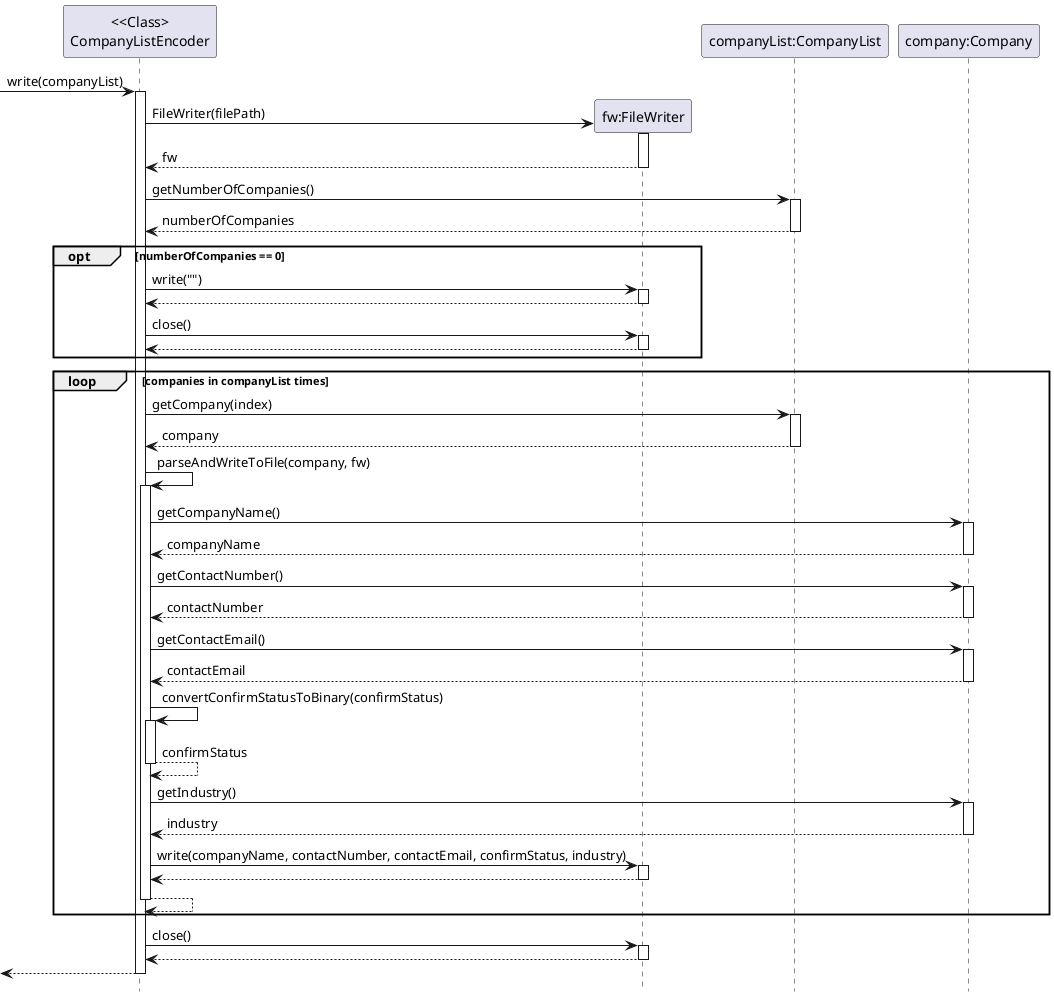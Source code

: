 @startuml

hide footbox
 -> "<<Class>\nCompanyListEncoder": write(companyList)
    activate "<<Class>\nCompanyListEncoder"
        "<<Class>\nCompanyListEncoder" -> "fw:FileWriter" ** : FileWriter(filePath)
        activate "fw:FileWriter"
            "fw:FileWriter" --> "<<Class>\nCompanyListEncoder" : fw
            deactivate "fw:FileWriter"

            "<<Class>\nCompanyListEncoder" -> "companyList:CompanyList": getNumberOfCompanies()
            activate "companyList:CompanyList"
            "companyList:CompanyList" --> "<<Class>\nCompanyListEncoder" : numberOfCompanies
            deactivate "companyList:CompanyList"
            opt numberOfCompanies == 0
                "<<Class>\nCompanyListEncoder" -> "fw:FileWriter" : write("")
                activate "fw:FileWriter"
                "fw:FileWriter" --> "<<Class>\nCompanyListEncoder"
                deactivate "fw:FileWriter"

                "<<Class>\nCompanyListEncoder" -> "fw:FileWriter" : close()
                activate "fw:FileWriter"
                "fw:FileWriter" --> "<<Class>\nCompanyListEncoder"
                deactivate "fw:FileWriter"

            end
            loop companies in companyList times
                "<<Class>\nCompanyListEncoder" -> "companyList:CompanyList": getCompany(index)
                activate "companyList:CompanyList"
                "<<Class>\nCompanyListEncoder" <-- "companyList:CompanyList": company
                deactivate "companyList:CompanyList"

                "<<Class>\nCompanyListEncoder" -> "<<Class>\nCompanyListEncoder": parseAndWriteToFile(company, fw)
                activate "<<Class>\nCompanyListEncoder"

                "<<Class>\nCompanyListEncoder" -> "company:Company": getCompanyName()
                activate "company:Company"
                "<<Class>\nCompanyListEncoder" <-- "company:Company": companyName
                deactivate "company:Company"

                "<<Class>\nCompanyListEncoder" -> "company:Company": getContactNumber()
                activate "company:Company"
                "<<Class>\nCompanyListEncoder" <-- "company:Company": contactNumber
                deactivate "company:Company"

                "<<Class>\nCompanyListEncoder" -> "company:Company": getContactEmail()
                activate "company:Company"
                "<<Class>\nCompanyListEncoder" <-- "company:Company": contactEmail
                deactivate "company:Company"

                "<<Class>\nCompanyListEncoder" -> "<<Class>\nCompanyListEncoder": convertConfirmStatusToBinary(confirmStatus)
                activate "<<Class>\nCompanyListEncoder"
                "<<Class>\nCompanyListEncoder" --> "<<Class>\nCompanyListEncoder": confirmStatus
                deactivate "<<Class>\nCompanyListEncoder"

                "<<Class>\nCompanyListEncoder" -> "company:Company": getIndustry()
                activate "company:Company"
                "<<Class>\nCompanyListEncoder" <-- "company:Company": industry
                deactivate "company:Company"

                "<<Class>\nCompanyListEncoder" -> "fw:FileWriter": write(companyName, contactNumber, contactEmail, confirmStatus, industry)
                activate "fw:FileWriter"
                "fw:FileWriter" --> "<<Class>\nCompanyListEncoder"
                deactivate "fw:FileWriter"
'
                "<<Class>\nCompanyListEncoder" --> "<<Class>\nCompanyListEncoder"
                deactivate "<<Class>\nCompanyListEncoder"
            end
            "<<Class>\nCompanyListEncoder" -> "fw:FileWriter": close()
            activate "fw:FileWriter"
            "<<Class>\nCompanyListEncoder" <-- "fw:FileWriter"
            deactivate "fw:FileWriter"
            <-- "<<Class>\nCompanyListEncoder"
            deactivate "<<Class>\nCompanyListEncoder"

@enduml
